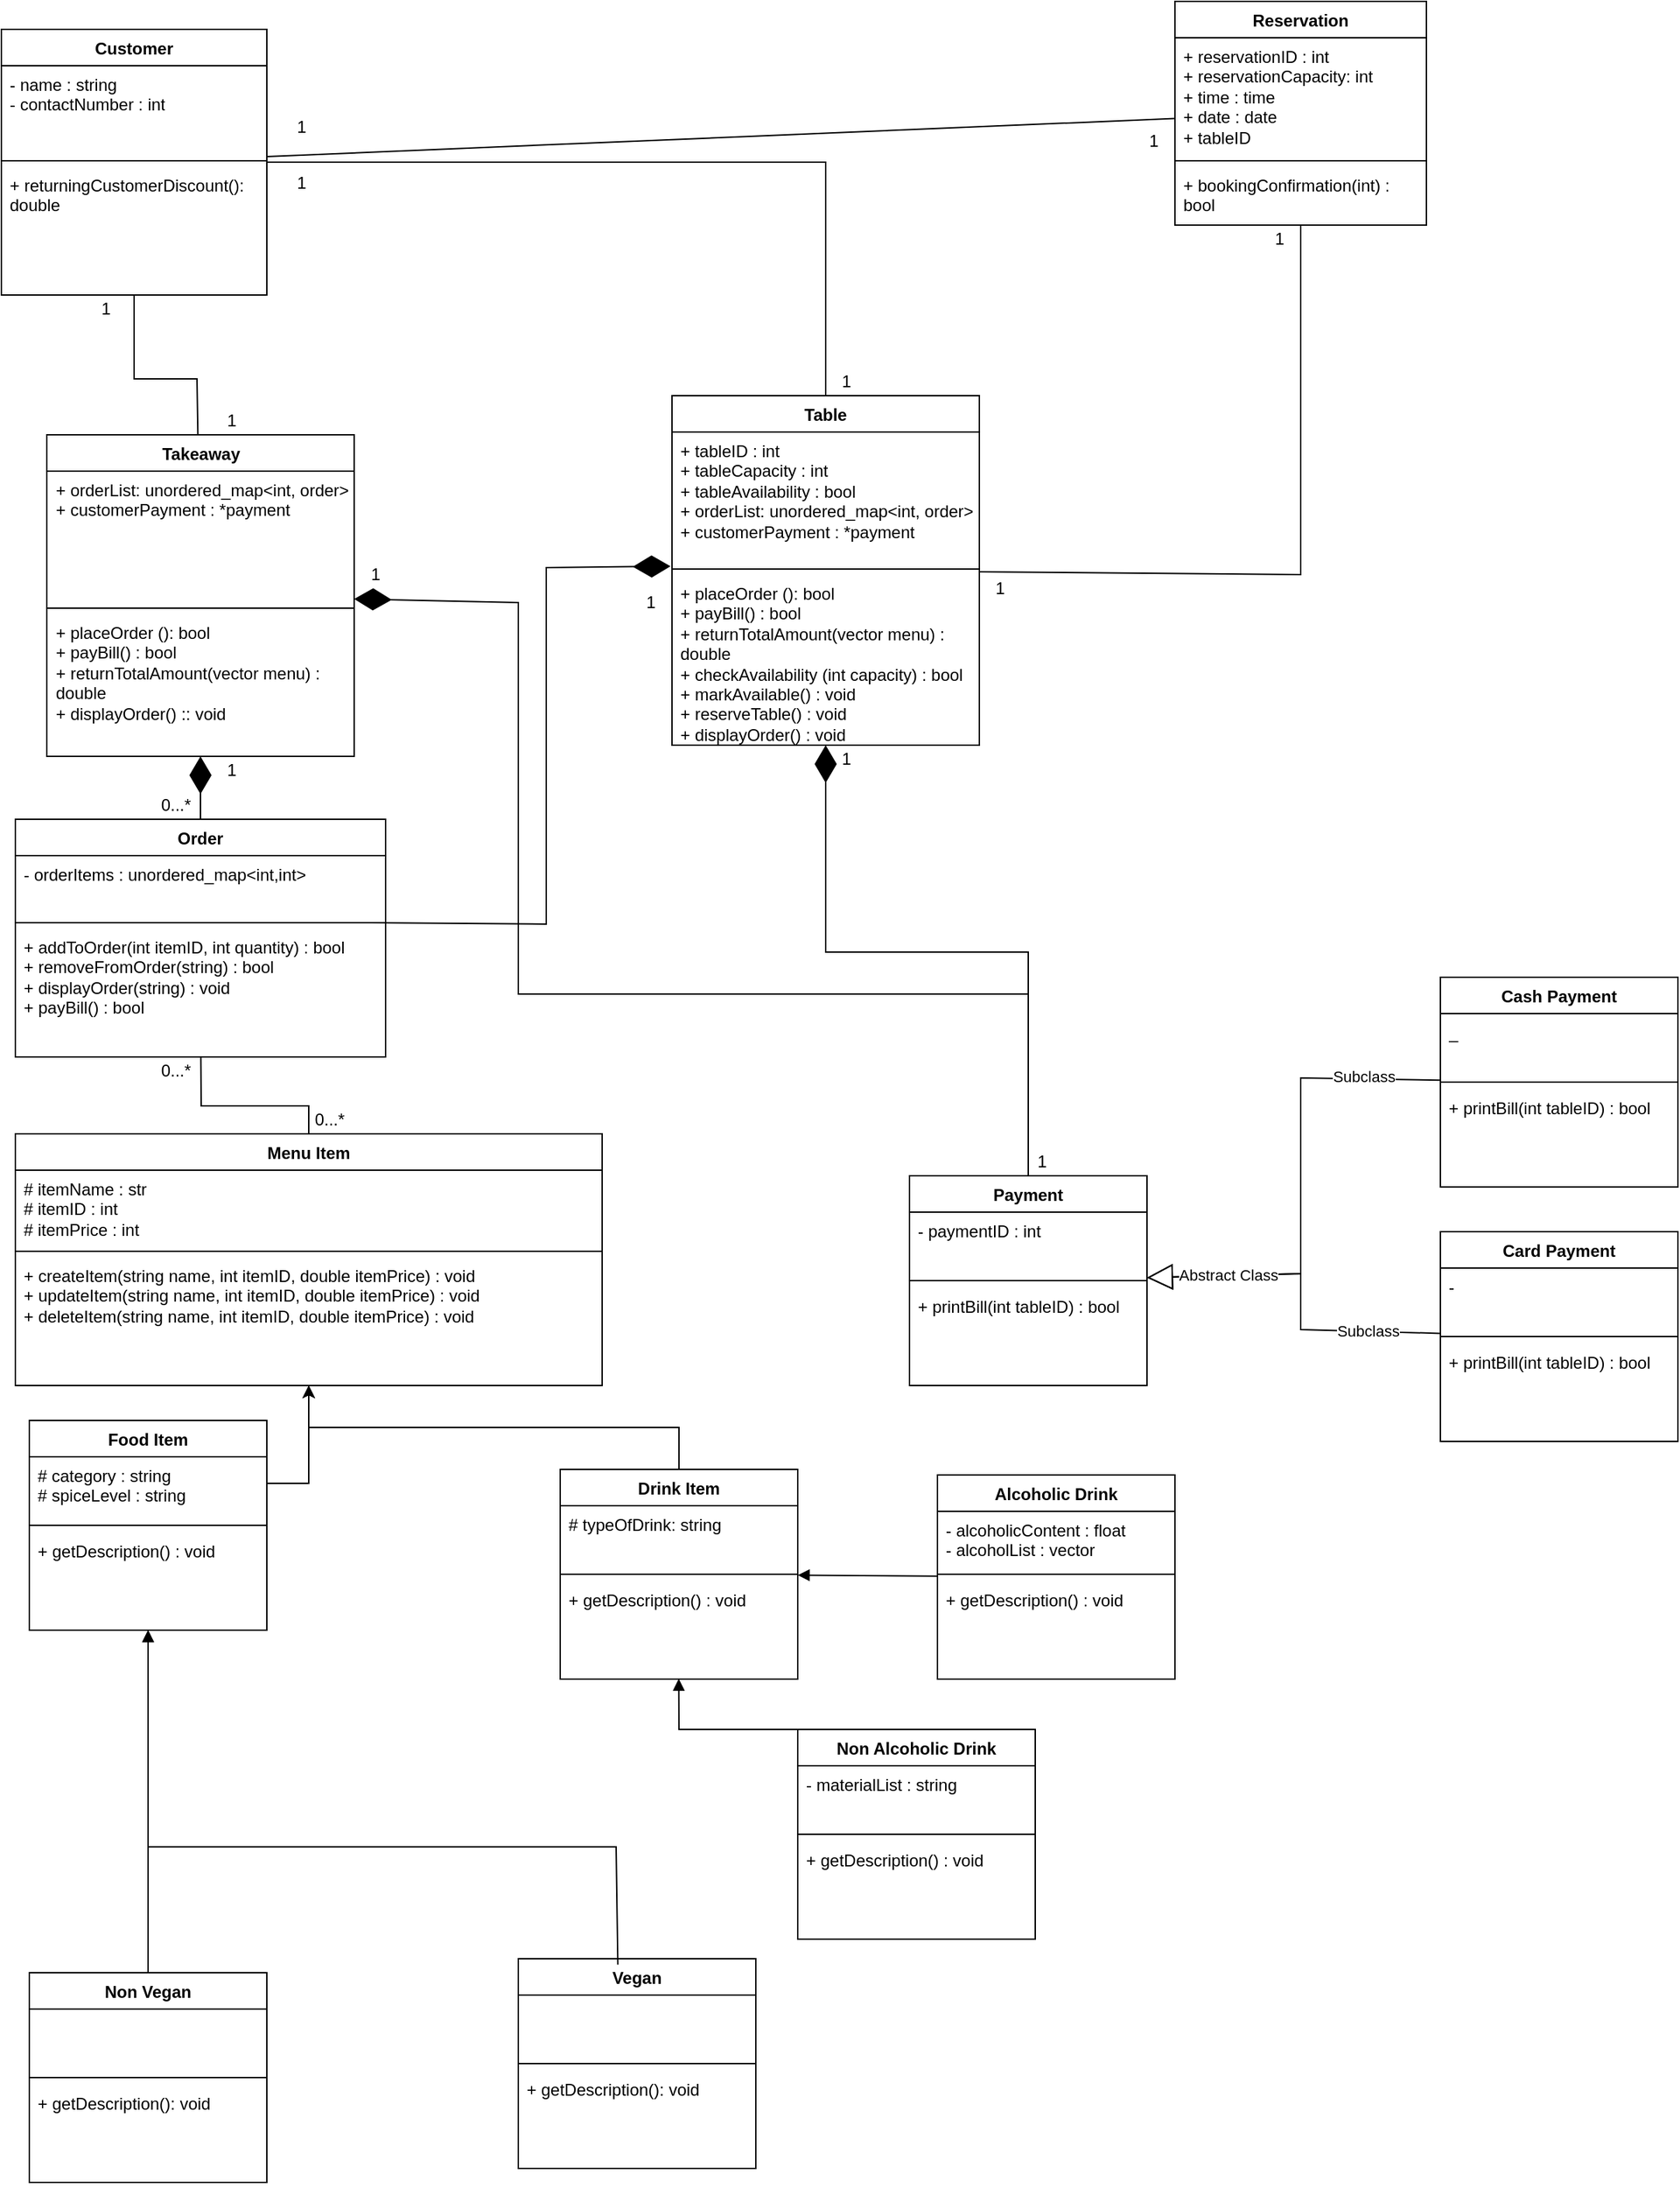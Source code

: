 <mxfile version="24.7.17">
  <diagram name="Page-1" id="c4acf3e9-155e-7222-9cf6-157b1a14988f">
    <mxGraphModel dx="1068" dy="511" grid="1" gridSize="10" guides="1" tooltips="1" connect="1" arrows="1" fold="1" page="1" pageScale="1" pageWidth="850" pageHeight="1100" background="none" math="0" shadow="0">
      <root>
        <mxCell id="0" />
        <mxCell id="1" parent="0" />
        <mxCell id="WmNGhEGXS-RCsKmBJ5Ct-5" value="Customer" style="swimlane;fontStyle=1;align=center;verticalAlign=top;childLayout=stackLayout;horizontal=1;startSize=26;horizontalStack=0;resizeParent=1;resizeParentMax=0;resizeLast=0;collapsible=1;marginBottom=0;whiteSpace=wrap;html=1;" parent="1" vertex="1">
          <mxGeometry x="20" y="30" width="190" height="190" as="geometry" />
        </mxCell>
        <mxCell id="WmNGhEGXS-RCsKmBJ5Ct-6" value="- name                                     : string&lt;div class=&quot;custom-cursor-default-hover&quot;&gt;- contactNumber : int&lt;/div&gt;&lt;div class=&quot;custom-cursor-default-hover&quot;&gt;&lt;br&gt;&lt;/div&gt;" style="text;strokeColor=none;fillColor=none;align=left;verticalAlign=top;spacingLeft=4;spacingRight=4;overflow=hidden;rotatable=0;points=[[0,0.5],[1,0.5]];portConstraint=eastwest;whiteSpace=wrap;html=1;" parent="WmNGhEGXS-RCsKmBJ5Ct-5" vertex="1">
          <mxGeometry y="26" width="190" height="64" as="geometry" />
        </mxCell>
        <mxCell id="WmNGhEGXS-RCsKmBJ5Ct-7" value="" style="line;strokeWidth=1;fillColor=none;align=left;verticalAlign=middle;spacingTop=-1;spacingLeft=3;spacingRight=3;rotatable=0;labelPosition=right;points=[];portConstraint=eastwest;strokeColor=inherit;" parent="WmNGhEGXS-RCsKmBJ5Ct-5" vertex="1">
          <mxGeometry y="90" width="190" height="8" as="geometry" />
        </mxCell>
        <mxCell id="WmNGhEGXS-RCsKmBJ5Ct-8" value="&lt;div class=&quot;custom-cursor-default-hover&quot;&gt;&lt;span style=&quot;background-color: initial;&quot;&gt;+ returningCustomerDiscount(): double&lt;/span&gt;&lt;/div&gt;&lt;div class=&quot;custom-cursor-default-hover&quot;&gt;&lt;span style=&quot;background-color: initial;&quot;&gt;&lt;br&gt;&lt;/span&gt;&lt;/div&gt;" style="text;strokeColor=none;fillColor=none;align=left;verticalAlign=top;spacingLeft=4;spacingRight=4;overflow=hidden;rotatable=0;points=[[0,0.5],[1,0.5]];portConstraint=eastwest;whiteSpace=wrap;html=1;" parent="WmNGhEGXS-RCsKmBJ5Ct-5" vertex="1">
          <mxGeometry y="98" width="190" height="92" as="geometry" />
        </mxCell>
        <mxCell id="WmNGhEGXS-RCsKmBJ5Ct-15" value="Table" style="swimlane;fontStyle=1;align=center;verticalAlign=top;childLayout=stackLayout;horizontal=1;startSize=26;horizontalStack=0;resizeParent=1;resizeParentMax=0;resizeLast=0;collapsible=1;marginBottom=0;whiteSpace=wrap;html=1;" parent="1" vertex="1">
          <mxGeometry x="500" y="292" width="220" height="250" as="geometry" />
        </mxCell>
        <mxCell id="WmNGhEGXS-RCsKmBJ5Ct-16" value="+ tableID : int&lt;div class=&quot;custom-cursor-default-hover&quot;&gt;+ tableCapacity : int&lt;/div&gt;&lt;div class=&quot;custom-cursor-default-hover&quot;&gt;+ tableAvailability : bool&lt;/div&gt;&lt;div class=&quot;custom-cursor-default-hover&quot;&gt;+ orderList: unordered_map&amp;lt;int, order&amp;gt;&lt;/div&gt;&lt;div class=&quot;custom-cursor-default-hover&quot;&gt;+ customerPayment : *payment&lt;/div&gt;" style="text;strokeColor=none;fillColor=none;align=left;verticalAlign=top;spacingLeft=4;spacingRight=4;overflow=hidden;rotatable=0;points=[[0,0.5],[1,0.5]];portConstraint=eastwest;whiteSpace=wrap;html=1;" parent="WmNGhEGXS-RCsKmBJ5Ct-15" vertex="1">
          <mxGeometry y="26" width="220" height="94" as="geometry" />
        </mxCell>
        <mxCell id="WmNGhEGXS-RCsKmBJ5Ct-17" value="" style="line;strokeWidth=1;fillColor=none;align=left;verticalAlign=middle;spacingTop=-1;spacingLeft=3;spacingRight=3;rotatable=0;labelPosition=right;points=[];portConstraint=eastwest;strokeColor=inherit;" parent="WmNGhEGXS-RCsKmBJ5Ct-15" vertex="1">
          <mxGeometry y="120" width="220" height="8" as="geometry" />
        </mxCell>
        <mxCell id="WmNGhEGXS-RCsKmBJ5Ct-18" value="&lt;div class=&quot;custom-cursor-default-hover&quot;&gt;+ placeOrder (): bool&lt;/div&gt;&lt;div class=&quot;custom-cursor-default-hover&quot;&gt;+ payBill() : bool&lt;/div&gt;&lt;div class=&quot;custom-cursor-default-hover&quot;&gt;+ returnTotalAmount(vector menu) : double&amp;nbsp;&lt;/div&gt;&lt;div class=&quot;custom-cursor-default-hover&quot;&gt;+ checkAvailability (int capacity) : bool&lt;/div&gt;&lt;div class=&quot;custom-cursor-default-hover&quot;&gt;+ markAvailable() : void&lt;br&gt;+ reserveTable() : void&lt;br&gt;+ displayOrder() : void&lt;/div&gt;&lt;div class=&quot;custom-cursor-default-hover&quot;&gt;&lt;br&gt;&lt;/div&gt;&lt;div class=&quot;custom-cursor-default-hover&quot;&gt;&lt;br&gt;&lt;/div&gt;" style="text;strokeColor=none;fillColor=none;align=left;verticalAlign=top;spacingLeft=4;spacingRight=4;overflow=hidden;rotatable=0;points=[[0,0.5],[1,0.5]];portConstraint=eastwest;whiteSpace=wrap;html=1;" parent="WmNGhEGXS-RCsKmBJ5Ct-15" vertex="1">
          <mxGeometry y="128" width="220" height="122" as="geometry" />
        </mxCell>
        <mxCell id="WmNGhEGXS-RCsKmBJ5Ct-19" value="Order" style="swimlane;fontStyle=1;align=center;verticalAlign=top;childLayout=stackLayout;horizontal=1;startSize=26;horizontalStack=0;resizeParent=1;resizeParentMax=0;resizeLast=0;collapsible=1;marginBottom=0;whiteSpace=wrap;html=1;" parent="1" vertex="1">
          <mxGeometry x="30" y="595" width="265" height="170" as="geometry" />
        </mxCell>
        <mxCell id="WmNGhEGXS-RCsKmBJ5Ct-20" value="&lt;div&gt;- orderItems : unordered_map&amp;lt;int,int&amp;gt;&lt;/div&gt;" style="text;strokeColor=none;fillColor=none;align=left;verticalAlign=top;spacingLeft=4;spacingRight=4;overflow=hidden;rotatable=0;points=[[0,0.5],[1,0.5]];portConstraint=eastwest;whiteSpace=wrap;html=1;" parent="WmNGhEGXS-RCsKmBJ5Ct-19" vertex="1">
          <mxGeometry y="26" width="265" height="44" as="geometry" />
        </mxCell>
        <mxCell id="WmNGhEGXS-RCsKmBJ5Ct-21" value="" style="line;strokeWidth=1;fillColor=none;align=left;verticalAlign=middle;spacingTop=-1;spacingLeft=3;spacingRight=3;rotatable=0;labelPosition=right;points=[];portConstraint=eastwest;strokeColor=inherit;" parent="WmNGhEGXS-RCsKmBJ5Ct-19" vertex="1">
          <mxGeometry y="70" width="265" height="8" as="geometry" />
        </mxCell>
        <mxCell id="WmNGhEGXS-RCsKmBJ5Ct-22" value="+ addToOrder(int itemID, int quantity) : bool&lt;div&gt;+ removeFromOrder(string) : bool&lt;/div&gt;&lt;div&gt;+ displayOrder(string) : void&lt;/div&gt;&lt;div&gt;+ payBill() : bool&lt;/div&gt;" style="text;strokeColor=none;fillColor=none;align=left;verticalAlign=top;spacingLeft=4;spacingRight=4;overflow=hidden;rotatable=0;points=[[0,0.5],[1,0.5]];portConstraint=eastwest;whiteSpace=wrap;html=1;" parent="WmNGhEGXS-RCsKmBJ5Ct-19" vertex="1">
          <mxGeometry y="78" width="265" height="92" as="geometry" />
        </mxCell>
        <mxCell id="WmNGhEGXS-RCsKmBJ5Ct-23" value="Menu Item" style="swimlane;fontStyle=1;align=center;verticalAlign=top;childLayout=stackLayout;horizontal=1;startSize=26;horizontalStack=0;resizeParent=1;resizeParentMax=0;resizeLast=0;collapsible=1;marginBottom=0;whiteSpace=wrap;html=1;" parent="1" vertex="1">
          <mxGeometry x="30" y="820" width="420" height="180" as="geometry" />
        </mxCell>
        <mxCell id="WmNGhEGXS-RCsKmBJ5Ct-24" value="# itemName : str&lt;div class=&quot;custom-cursor-default-hover&quot;&gt;# itemID : int&lt;/div&gt;&lt;div&gt;# itemPrice : int&lt;/div&gt;" style="text;strokeColor=none;fillColor=none;align=left;verticalAlign=top;spacingLeft=4;spacingRight=4;overflow=hidden;rotatable=0;points=[[0,0.5],[1,0.5]];portConstraint=eastwest;whiteSpace=wrap;html=1;" parent="WmNGhEGXS-RCsKmBJ5Ct-23" vertex="1">
          <mxGeometry y="26" width="420" height="54" as="geometry" />
        </mxCell>
        <mxCell id="WmNGhEGXS-RCsKmBJ5Ct-25" value="" style="line;strokeWidth=1;fillColor=none;align=left;verticalAlign=middle;spacingTop=-1;spacingLeft=3;spacingRight=3;rotatable=0;labelPosition=right;points=[];portConstraint=eastwest;strokeColor=inherit;" parent="WmNGhEGXS-RCsKmBJ5Ct-23" vertex="1">
          <mxGeometry y="80" width="420" height="8" as="geometry" />
        </mxCell>
        <mxCell id="WmNGhEGXS-RCsKmBJ5Ct-26" value="+ createItem(string name, int itemID, double itemPrice) : void&lt;div&gt;+ updateItem(string name, int itemID, double itemPrice) : void&lt;br&gt;&lt;div&gt;+ deleteItem(string name, int itemID, double itemPrice) : void&lt;/div&gt;&lt;/div&gt;" style="text;strokeColor=none;fillColor=none;align=left;verticalAlign=top;spacingLeft=4;spacingRight=4;overflow=hidden;rotatable=0;points=[[0,0.5],[1,0.5]];portConstraint=eastwest;whiteSpace=wrap;html=1;" parent="WmNGhEGXS-RCsKmBJ5Ct-23" vertex="1">
          <mxGeometry y="88" width="420" height="92" as="geometry" />
        </mxCell>
        <mxCell id="WmNGhEGXS-RCsKmBJ5Ct-27" value="Reservation" style="swimlane;fontStyle=1;align=center;verticalAlign=top;childLayout=stackLayout;horizontal=1;startSize=26;horizontalStack=0;resizeParent=1;resizeParentMax=0;resizeLast=0;collapsible=1;marginBottom=0;whiteSpace=wrap;html=1;" parent="1" vertex="1">
          <mxGeometry x="860" y="10" width="180" height="160" as="geometry" />
        </mxCell>
        <mxCell id="WmNGhEGXS-RCsKmBJ5Ct-28" value="+ reservationID : int&lt;div&gt;+ reservationCapacity: int&lt;/div&gt;&lt;div&gt;+ time : time&lt;/div&gt;&lt;div&gt;+ date : date&lt;/div&gt;&lt;div&gt;+ tableID&lt;/div&gt;" style="text;strokeColor=none;fillColor=none;align=left;verticalAlign=top;spacingLeft=4;spacingRight=4;overflow=hidden;rotatable=0;points=[[0,0.5],[1,0.5]];portConstraint=eastwest;whiteSpace=wrap;html=1;" parent="WmNGhEGXS-RCsKmBJ5Ct-27" vertex="1">
          <mxGeometry y="26" width="180" height="84" as="geometry" />
        </mxCell>
        <mxCell id="WmNGhEGXS-RCsKmBJ5Ct-29" value="" style="line;strokeWidth=1;fillColor=none;align=left;verticalAlign=middle;spacingTop=-1;spacingLeft=3;spacingRight=3;rotatable=0;labelPosition=right;points=[];portConstraint=eastwest;strokeColor=inherit;" parent="WmNGhEGXS-RCsKmBJ5Ct-27" vertex="1">
          <mxGeometry y="110" width="180" height="8" as="geometry" />
        </mxCell>
        <mxCell id="WmNGhEGXS-RCsKmBJ5Ct-30" value="+ bookingConfirmation(int) : bool&lt;div&gt;&lt;br&gt;&lt;/div&gt;" style="text;strokeColor=none;fillColor=none;align=left;verticalAlign=top;spacingLeft=4;spacingRight=4;overflow=hidden;rotatable=0;points=[[0,0.5],[1,0.5]];portConstraint=eastwest;whiteSpace=wrap;html=1;" parent="WmNGhEGXS-RCsKmBJ5Ct-27" vertex="1">
          <mxGeometry y="118" width="180" height="42" as="geometry" />
        </mxCell>
        <mxCell id="WmNGhEGXS-RCsKmBJ5Ct-31" value="Payment" style="swimlane;fontStyle=1;align=center;verticalAlign=top;childLayout=stackLayout;horizontal=1;startSize=26;horizontalStack=0;resizeParent=1;resizeParentMax=0;resizeLast=0;collapsible=1;marginBottom=0;whiteSpace=wrap;html=1;" parent="1" vertex="1">
          <mxGeometry x="670" y="850" width="170" height="150" as="geometry" />
        </mxCell>
        <mxCell id="WmNGhEGXS-RCsKmBJ5Ct-32" value="- paymentID : int" style="text;strokeColor=none;fillColor=none;align=left;verticalAlign=top;spacingLeft=4;spacingRight=4;overflow=hidden;rotatable=0;points=[[0,0.5],[1,0.5]];portConstraint=eastwest;whiteSpace=wrap;html=1;" parent="WmNGhEGXS-RCsKmBJ5Ct-31" vertex="1">
          <mxGeometry y="26" width="170" height="44" as="geometry" />
        </mxCell>
        <mxCell id="WmNGhEGXS-RCsKmBJ5Ct-33" value="" style="line;strokeWidth=1;fillColor=none;align=left;verticalAlign=middle;spacingTop=-1;spacingLeft=3;spacingRight=3;rotatable=0;labelPosition=right;points=[];portConstraint=eastwest;strokeColor=inherit;" parent="WmNGhEGXS-RCsKmBJ5Ct-31" vertex="1">
          <mxGeometry y="70" width="170" height="10" as="geometry" />
        </mxCell>
        <mxCell id="WmNGhEGXS-RCsKmBJ5Ct-34" value="+ printBill(int tableID) : bool&lt;div&gt;&lt;br&gt;&lt;/div&gt;" style="text;strokeColor=none;fillColor=none;align=left;verticalAlign=top;spacingLeft=4;spacingRight=4;overflow=hidden;rotatable=0;points=[[0,0.5],[1,0.5]];portConstraint=eastwest;whiteSpace=wrap;html=1;" parent="WmNGhEGXS-RCsKmBJ5Ct-31" vertex="1">
          <mxGeometry y="80" width="170" height="70" as="geometry" />
        </mxCell>
        <mxCell id="MxFE6rUWUZ161nPGLE2J-18" value="" style="endArrow=none;html=1;rounded=0;exitX=0.5;exitY=0;exitDx=0;exitDy=0;entryX=0.501;entryY=1.004;entryDx=0;entryDy=0;entryPerimeter=0;" parent="1" source="WmNGhEGXS-RCsKmBJ5Ct-23" target="WmNGhEGXS-RCsKmBJ5Ct-22" edge="1">
          <mxGeometry width="50" height="50" relative="1" as="geometry">
            <mxPoint x="110" y="500" as="sourcePoint" />
            <mxPoint x="160" y="450" as="targetPoint" />
            <Array as="points">
              <mxPoint x="240" y="800" />
              <mxPoint x="163" y="800" />
            </Array>
          </mxGeometry>
        </mxCell>
        <mxCell id="eUGVVS1-a_z8-Ajn7vOz-7" value="Food Item" style="swimlane;fontStyle=1;align=center;verticalAlign=top;childLayout=stackLayout;horizontal=1;startSize=26;horizontalStack=0;resizeParent=1;resizeParentMax=0;resizeLast=0;collapsible=1;marginBottom=0;whiteSpace=wrap;html=1;" parent="1" vertex="1">
          <mxGeometry x="40" y="1025" width="170" height="150" as="geometry" />
        </mxCell>
        <mxCell id="eUGVVS1-a_z8-Ajn7vOz-8" value="# category : string&lt;div&gt;# spiceLevel : string&lt;/div&gt;" style="text;strokeColor=none;fillColor=none;align=left;verticalAlign=top;spacingLeft=4;spacingRight=4;overflow=hidden;rotatable=0;points=[[0,0.5],[1,0.5]];portConstraint=eastwest;whiteSpace=wrap;html=1;" parent="eUGVVS1-a_z8-Ajn7vOz-7" vertex="1">
          <mxGeometry y="26" width="170" height="44" as="geometry" />
        </mxCell>
        <mxCell id="eUGVVS1-a_z8-Ajn7vOz-9" value="" style="line;strokeWidth=1;fillColor=none;align=left;verticalAlign=middle;spacingTop=-1;spacingLeft=3;spacingRight=3;rotatable=0;labelPosition=right;points=[];portConstraint=eastwest;strokeColor=inherit;" parent="eUGVVS1-a_z8-Ajn7vOz-7" vertex="1">
          <mxGeometry y="70" width="170" height="10" as="geometry" />
        </mxCell>
        <mxCell id="eUGVVS1-a_z8-Ajn7vOz-10" value="+ getDescription() : void&lt;div&gt;&lt;br&gt;&lt;/div&gt;" style="text;strokeColor=none;fillColor=none;align=left;verticalAlign=top;spacingLeft=4;spacingRight=4;overflow=hidden;rotatable=0;points=[[0,0.5],[1,0.5]];portConstraint=eastwest;whiteSpace=wrap;html=1;" parent="eUGVVS1-a_z8-Ajn7vOz-7" vertex="1">
          <mxGeometry y="80" width="170" height="70" as="geometry" />
        </mxCell>
        <mxCell id="eUGVVS1-a_z8-Ajn7vOz-13" value="1" style="text;html=1;align=center;verticalAlign=middle;whiteSpace=wrap;rounded=0;" parent="1" vertex="1">
          <mxGeometry x="470" y="430" width="30" height="20" as="geometry" />
        </mxCell>
        <mxCell id="eUGVVS1-a_z8-Ajn7vOz-14" value="0...*" style="text;html=1;align=center;verticalAlign=middle;whiteSpace=wrap;rounded=0;" parent="1" vertex="1">
          <mxGeometry x="130" y="575" width="30" height="20" as="geometry" />
        </mxCell>
        <mxCell id="4H6gQ25nLs_Ima2g3q4t-9" style="edgeStyle=orthogonalEdgeStyle;rounded=0;orthogonalLoop=1;jettySize=auto;html=1;entryX=0.5;entryY=1;entryDx=0;entryDy=0;" parent="1" source="eUGVVS1-a_z8-Ajn7vOz-15" target="WmNGhEGXS-RCsKmBJ5Ct-23" edge="1">
          <mxGeometry relative="1" as="geometry" />
        </mxCell>
        <mxCell id="eUGVVS1-a_z8-Ajn7vOz-15" value="Drink Item" style="swimlane;fontStyle=1;align=center;verticalAlign=top;childLayout=stackLayout;horizontal=1;startSize=26;horizontalStack=0;resizeParent=1;resizeParentMax=0;resizeLast=0;collapsible=1;marginBottom=0;whiteSpace=wrap;html=1;" parent="1" vertex="1">
          <mxGeometry x="420" y="1060" width="170" height="150" as="geometry" />
        </mxCell>
        <mxCell id="eUGVVS1-a_z8-Ajn7vOz-16" value="# typeOfDrink: string" style="text;strokeColor=none;fillColor=none;align=left;verticalAlign=top;spacingLeft=4;spacingRight=4;overflow=hidden;rotatable=0;points=[[0,0.5],[1,0.5]];portConstraint=eastwest;whiteSpace=wrap;html=1;" parent="eUGVVS1-a_z8-Ajn7vOz-15" vertex="1">
          <mxGeometry y="26" width="170" height="44" as="geometry" />
        </mxCell>
        <mxCell id="eUGVVS1-a_z8-Ajn7vOz-17" value="" style="line;strokeWidth=1;fillColor=none;align=left;verticalAlign=middle;spacingTop=-1;spacingLeft=3;spacingRight=3;rotatable=0;labelPosition=right;points=[];portConstraint=eastwest;strokeColor=inherit;" parent="eUGVVS1-a_z8-Ajn7vOz-15" vertex="1">
          <mxGeometry y="70" width="170" height="10" as="geometry" />
        </mxCell>
        <mxCell id="eUGVVS1-a_z8-Ajn7vOz-18" value="+ getDescription() : void&lt;div&gt;&lt;br&gt;&lt;/div&gt;" style="text;strokeColor=none;fillColor=none;align=left;verticalAlign=top;spacingLeft=4;spacingRight=4;overflow=hidden;rotatable=0;points=[[0,0.5],[1,0.5]];portConstraint=eastwest;whiteSpace=wrap;html=1;" parent="eUGVVS1-a_z8-Ajn7vOz-15" vertex="1">
          <mxGeometry y="80" width="170" height="70" as="geometry" />
        </mxCell>
        <mxCell id="eUGVVS1-a_z8-Ajn7vOz-19" value="Non Vegan" style="swimlane;fontStyle=1;align=center;verticalAlign=top;childLayout=stackLayout;horizontal=1;startSize=26;horizontalStack=0;resizeParent=1;resizeParentMax=0;resizeLast=0;collapsible=1;marginBottom=0;whiteSpace=wrap;html=1;" parent="1" vertex="1">
          <mxGeometry x="40" y="1420" width="170" height="150" as="geometry" />
        </mxCell>
        <mxCell id="eUGVVS1-a_z8-Ajn7vOz-20" value="&amp;nbsp;&amp;nbsp;" style="text;strokeColor=none;fillColor=none;align=left;verticalAlign=top;spacingLeft=4;spacingRight=4;overflow=hidden;rotatable=0;points=[[0,0.5],[1,0.5]];portConstraint=eastwest;whiteSpace=wrap;html=1;" parent="eUGVVS1-a_z8-Ajn7vOz-19" vertex="1">
          <mxGeometry y="26" width="170" height="44" as="geometry" />
        </mxCell>
        <mxCell id="eUGVVS1-a_z8-Ajn7vOz-21" value="" style="line;strokeWidth=1;fillColor=none;align=left;verticalAlign=middle;spacingTop=-1;spacingLeft=3;spacingRight=3;rotatable=0;labelPosition=right;points=[];portConstraint=eastwest;strokeColor=inherit;" parent="eUGVVS1-a_z8-Ajn7vOz-19" vertex="1">
          <mxGeometry y="70" width="170" height="10" as="geometry" />
        </mxCell>
        <mxCell id="eUGVVS1-a_z8-Ajn7vOz-22" value="+ getDescription(): void" style="text;strokeColor=none;fillColor=none;align=left;verticalAlign=top;spacingLeft=4;spacingRight=4;overflow=hidden;rotatable=0;points=[[0,0.5],[1,0.5]];portConstraint=eastwest;whiteSpace=wrap;html=1;" parent="eUGVVS1-a_z8-Ajn7vOz-19" vertex="1">
          <mxGeometry y="80" width="170" height="70" as="geometry" />
        </mxCell>
        <mxCell id="eUGVVS1-a_z8-Ajn7vOz-23" value="" style="html=1;verticalAlign=bottom;endArrow=block;curved=0;rounded=0;exitX=0.5;exitY=0;exitDx=0;exitDy=0;" parent="1" source="eUGVVS1-a_z8-Ajn7vOz-19" target="eUGVVS1-a_z8-Ajn7vOz-7" edge="1">
          <mxGeometry width="80" relative="1" as="geometry">
            <mxPoint x="250" y="1065" as="sourcePoint" />
            <mxPoint x="180" y="1085" as="targetPoint" />
            <Array as="points" />
          </mxGeometry>
        </mxCell>
        <mxCell id="eUGVVS1-a_z8-Ajn7vOz-27" value="Non Alcoholic Drink" style="swimlane;fontStyle=1;align=center;verticalAlign=top;childLayout=stackLayout;horizontal=1;startSize=26;horizontalStack=0;resizeParent=1;resizeParentMax=0;resizeLast=0;collapsible=1;marginBottom=0;whiteSpace=wrap;html=1;" parent="1" vertex="1">
          <mxGeometry x="590" y="1246" width="170" height="150" as="geometry" />
        </mxCell>
        <mxCell id="eUGVVS1-a_z8-Ajn7vOz-28" value="- materialList : string" style="text;strokeColor=none;fillColor=none;align=left;verticalAlign=top;spacingLeft=4;spacingRight=4;overflow=hidden;rotatable=0;points=[[0,0.5],[1,0.5]];portConstraint=eastwest;whiteSpace=wrap;html=1;" parent="eUGVVS1-a_z8-Ajn7vOz-27" vertex="1">
          <mxGeometry y="26" width="170" height="44" as="geometry" />
        </mxCell>
        <mxCell id="eUGVVS1-a_z8-Ajn7vOz-29" value="" style="line;strokeWidth=1;fillColor=none;align=left;verticalAlign=middle;spacingTop=-1;spacingLeft=3;spacingRight=3;rotatable=0;labelPosition=right;points=[];portConstraint=eastwest;strokeColor=inherit;" parent="eUGVVS1-a_z8-Ajn7vOz-27" vertex="1">
          <mxGeometry y="70" width="170" height="10" as="geometry" />
        </mxCell>
        <mxCell id="eUGVVS1-a_z8-Ajn7vOz-30" value="+ getDescription() : void" style="text;strokeColor=none;fillColor=none;align=left;verticalAlign=top;spacingLeft=4;spacingRight=4;overflow=hidden;rotatable=0;points=[[0,0.5],[1,0.5]];portConstraint=eastwest;whiteSpace=wrap;html=1;" parent="eUGVVS1-a_z8-Ajn7vOz-27" vertex="1">
          <mxGeometry y="80" width="170" height="70" as="geometry" />
        </mxCell>
        <mxCell id="eUGVVS1-a_z8-Ajn7vOz-31" value="" style="html=1;verticalAlign=bottom;endArrow=block;curved=0;rounded=0;exitX=0.5;exitY=0;exitDx=0;exitDy=0;entryX=0.499;entryY=0.997;entryDx=0;entryDy=0;entryPerimeter=0;" parent="1" source="eUGVVS1-a_z8-Ajn7vOz-27" target="eUGVVS1-a_z8-Ajn7vOz-18" edge="1">
          <mxGeometry width="80" relative="1" as="geometry">
            <mxPoint x="364.66" y="1155" as="sourcePoint" />
            <mxPoint x="360" y="1025" as="targetPoint" />
            <Array as="points">
              <mxPoint x="505" y="1246" />
            </Array>
          </mxGeometry>
        </mxCell>
        <mxCell id="5piZ8aFryOxup_cjm5pH-1" value="0...*" style="text;html=1;align=center;verticalAlign=middle;whiteSpace=wrap;rounded=0;" parent="1" vertex="1">
          <mxGeometry x="240" y="800" width="30" height="20" as="geometry" />
        </mxCell>
        <mxCell id="5piZ8aFryOxup_cjm5pH-2" value="0...*" style="text;html=1;align=center;verticalAlign=middle;whiteSpace=wrap;rounded=0;" parent="1" vertex="1">
          <mxGeometry x="130" y="765" width="30" height="20" as="geometry" />
        </mxCell>
        <mxCell id="5piZ8aFryOxup_cjm5pH-4" value="1" style="text;html=1;align=center;verticalAlign=middle;whiteSpace=wrap;rounded=0;" parent="1" vertex="1">
          <mxGeometry x="610" y="542" width="30" height="20" as="geometry" />
        </mxCell>
        <mxCell id="5piZ8aFryOxup_cjm5pH-6" value="" style="endArrow=diamondThin;endFill=1;endSize=24;html=1;rounded=0;exitX=0.963;exitY=0.5;exitDx=0;exitDy=0;exitPerimeter=0;entryX=-0.005;entryY=-0.049;entryDx=0;entryDy=0;entryPerimeter=0;" parent="1" source="WmNGhEGXS-RCsKmBJ5Ct-21" target="WmNGhEGXS-RCsKmBJ5Ct-18" edge="1">
          <mxGeometry width="160" relative="1" as="geometry">
            <mxPoint x="230" y="403.5" as="sourcePoint" />
            <mxPoint x="390" y="403.5" as="targetPoint" />
            <Array as="points">
              <mxPoint x="410" y="670" />
              <mxPoint x="410" y="415" />
            </Array>
          </mxGeometry>
        </mxCell>
        <mxCell id="5piZ8aFryOxup_cjm5pH-11" style="edgeStyle=orthogonalEdgeStyle;rounded=0;orthogonalLoop=1;jettySize=auto;html=1;" parent="1" source="eUGVVS1-a_z8-Ajn7vOz-7" target="WmNGhEGXS-RCsKmBJ5Ct-23" edge="1">
          <mxGeometry relative="1" as="geometry">
            <mxPoint x="335.0" y="1075" as="targetPoint" />
            <mxPoint x="219.16" y="1100" as="sourcePoint" />
            <Array as="points">
              <mxPoint x="240" y="1070" />
            </Array>
          </mxGeometry>
        </mxCell>
        <mxCell id="4H6gQ25nLs_Ima2g3q4t-8" value="1" style="text;html=1;align=center;verticalAlign=middle;whiteSpace=wrap;rounded=0;" parent="1" vertex="1">
          <mxGeometry x="610" y="272" width="30" height="20" as="geometry" />
        </mxCell>
        <mxCell id="4H6gQ25nLs_Ima2g3q4t-12" value="1" style="text;html=1;align=center;verticalAlign=middle;whiteSpace=wrap;rounded=0;" parent="1" vertex="1">
          <mxGeometry x="750" y="830" width="30" height="20" as="geometry" />
        </mxCell>
        <mxCell id="G7HK1DQFa3EO9lrrMs0Z-4" value="Alcoholic Drink" style="swimlane;fontStyle=1;align=center;verticalAlign=top;childLayout=stackLayout;horizontal=1;startSize=26;horizontalStack=0;resizeParent=1;resizeParentMax=0;resizeLast=0;collapsible=1;marginBottom=0;whiteSpace=wrap;html=1;" parent="1" vertex="1">
          <mxGeometry x="690" y="1064" width="170" height="146" as="geometry" />
        </mxCell>
        <mxCell id="G7HK1DQFa3EO9lrrMs0Z-5" value="&lt;div&gt;- alcoholicContent : float&lt;/div&gt;&lt;div&gt;- alcoholList : vector&lt;/div&gt;" style="text;strokeColor=none;fillColor=none;align=left;verticalAlign=top;spacingLeft=4;spacingRight=4;overflow=hidden;rotatable=0;points=[[0,0.5],[1,0.5]];portConstraint=eastwest;whiteSpace=wrap;html=1;" parent="G7HK1DQFa3EO9lrrMs0Z-4" vertex="1">
          <mxGeometry y="26" width="170" height="40" as="geometry" />
        </mxCell>
        <mxCell id="G7HK1DQFa3EO9lrrMs0Z-6" value="" style="line;strokeWidth=1;fillColor=none;align=left;verticalAlign=middle;spacingTop=-1;spacingLeft=3;spacingRight=3;rotatable=0;labelPosition=right;points=[];portConstraint=eastwest;strokeColor=inherit;" parent="G7HK1DQFa3EO9lrrMs0Z-4" vertex="1">
          <mxGeometry y="66" width="170" height="10" as="geometry" />
        </mxCell>
        <mxCell id="G7HK1DQFa3EO9lrrMs0Z-7" value="+ getDescription() : void" style="text;strokeColor=none;fillColor=none;align=left;verticalAlign=top;spacingLeft=4;spacingRight=4;overflow=hidden;rotatable=0;points=[[0,0.5],[1,0.5]];portConstraint=eastwest;whiteSpace=wrap;html=1;" parent="G7HK1DQFa3EO9lrrMs0Z-4" vertex="1">
          <mxGeometry y="76" width="170" height="70" as="geometry" />
        </mxCell>
        <mxCell id="G7HK1DQFa3EO9lrrMs0Z-8" value="" style="html=1;verticalAlign=bottom;endArrow=block;curved=0;rounded=0;" parent="1" source="G7HK1DQFa3EO9lrrMs0Z-4" target="eUGVVS1-a_z8-Ajn7vOz-15" edge="1">
          <mxGeometry width="80" relative="1" as="geometry">
            <mxPoint x="375" y="1165" as="sourcePoint" />
            <mxPoint x="375" y="1035" as="targetPoint" />
          </mxGeometry>
        </mxCell>
        <mxCell id="G7HK1DQFa3EO9lrrMs0Z-9" value="Vegan" style="swimlane;fontStyle=1;align=center;verticalAlign=top;childLayout=stackLayout;horizontal=1;startSize=26;horizontalStack=0;resizeParent=1;resizeParentMax=0;resizeLast=0;collapsible=1;marginBottom=0;whiteSpace=wrap;html=1;" parent="1" vertex="1">
          <mxGeometry x="390" y="1410" width="170" height="150" as="geometry" />
        </mxCell>
        <mxCell id="G7HK1DQFa3EO9lrrMs0Z-10" value="&amp;nbsp;&amp;nbsp;" style="text;strokeColor=none;fillColor=none;align=left;verticalAlign=top;spacingLeft=4;spacingRight=4;overflow=hidden;rotatable=0;points=[[0,0.5],[1,0.5]];portConstraint=eastwest;whiteSpace=wrap;html=1;" parent="G7HK1DQFa3EO9lrrMs0Z-9" vertex="1">
          <mxGeometry y="26" width="170" height="44" as="geometry" />
        </mxCell>
        <mxCell id="G7HK1DQFa3EO9lrrMs0Z-11" value="" style="line;strokeWidth=1;fillColor=none;align=left;verticalAlign=middle;spacingTop=-1;spacingLeft=3;spacingRight=3;rotatable=0;labelPosition=right;points=[];portConstraint=eastwest;strokeColor=inherit;" parent="G7HK1DQFa3EO9lrrMs0Z-9" vertex="1">
          <mxGeometry y="70" width="170" height="10" as="geometry" />
        </mxCell>
        <mxCell id="G7HK1DQFa3EO9lrrMs0Z-12" value="+ getDescription(): void" style="text;strokeColor=none;fillColor=none;align=left;verticalAlign=top;spacingLeft=4;spacingRight=4;overflow=hidden;rotatable=0;points=[[0,0.5],[1,0.5]];portConstraint=eastwest;whiteSpace=wrap;html=1;" parent="G7HK1DQFa3EO9lrrMs0Z-9" vertex="1">
          <mxGeometry y="80" width="170" height="70" as="geometry" />
        </mxCell>
        <mxCell id="G7HK1DQFa3EO9lrrMs0Z-13" value="" style="html=1;verticalAlign=bottom;endArrow=block;curved=0;rounded=0;exitX=0.419;exitY=0.028;exitDx=0;exitDy=0;exitPerimeter=0;" parent="1" source="G7HK1DQFa3EO9lrrMs0Z-9" target="eUGVVS1-a_z8-Ajn7vOz-7" edge="1">
          <mxGeometry width="80" relative="1" as="geometry">
            <mxPoint x="95" y="1470" as="sourcePoint" />
            <mxPoint x="160" y="1040" as="targetPoint" />
            <Array as="points">
              <mxPoint x="460" y="1330" />
              <mxPoint x="125" y="1330" />
              <mxPoint x="125" y="1180" />
            </Array>
          </mxGeometry>
        </mxCell>
        <mxCell id="G7HK1DQFa3EO9lrrMs0Z-21" value="Cash Payment" style="swimlane;fontStyle=1;align=center;verticalAlign=top;childLayout=stackLayout;horizontal=1;startSize=26;horizontalStack=0;resizeParent=1;resizeParentMax=0;resizeLast=0;collapsible=1;marginBottom=0;whiteSpace=wrap;html=1;" parent="1" vertex="1">
          <mxGeometry x="1050" y="708" width="170" height="150" as="geometry" />
        </mxCell>
        <mxCell id="G7HK1DQFa3EO9lrrMs0Z-22" value="_" style="text;strokeColor=none;fillColor=none;align=left;verticalAlign=top;spacingLeft=4;spacingRight=4;overflow=hidden;rotatable=0;points=[[0,0.5],[1,0.5]];portConstraint=eastwest;whiteSpace=wrap;html=1;" parent="G7HK1DQFa3EO9lrrMs0Z-21" vertex="1">
          <mxGeometry y="26" width="170" height="44" as="geometry" />
        </mxCell>
        <mxCell id="G7HK1DQFa3EO9lrrMs0Z-23" value="" style="line;strokeWidth=1;fillColor=none;align=left;verticalAlign=middle;spacingTop=-1;spacingLeft=3;spacingRight=3;rotatable=0;labelPosition=right;points=[];portConstraint=eastwest;strokeColor=inherit;" parent="G7HK1DQFa3EO9lrrMs0Z-21" vertex="1">
          <mxGeometry y="70" width="170" height="10" as="geometry" />
        </mxCell>
        <mxCell id="G7HK1DQFa3EO9lrrMs0Z-24" value="+ printBill(int tableID) : bool&lt;div class=&quot;custom-cursor-default-hover&quot;&gt;&lt;br&gt;&lt;/div&gt;" style="text;strokeColor=none;fillColor=none;align=left;verticalAlign=top;spacingLeft=4;spacingRight=4;overflow=hidden;rotatable=0;points=[[0,0.5],[1,0.5]];portConstraint=eastwest;whiteSpace=wrap;html=1;" parent="G7HK1DQFa3EO9lrrMs0Z-21" vertex="1">
          <mxGeometry y="80" width="170" height="70" as="geometry" />
        </mxCell>
        <mxCell id="G7HK1DQFa3EO9lrrMs0Z-25" value="Card Payment" style="swimlane;fontStyle=1;align=center;verticalAlign=top;childLayout=stackLayout;horizontal=1;startSize=26;horizontalStack=0;resizeParent=1;resizeParentMax=0;resizeLast=0;collapsible=1;marginBottom=0;whiteSpace=wrap;html=1;" parent="1" vertex="1">
          <mxGeometry x="1050" y="890" width="170" height="150" as="geometry" />
        </mxCell>
        <mxCell id="G7HK1DQFa3EO9lrrMs0Z-26" value="-" style="text;strokeColor=none;fillColor=none;align=left;verticalAlign=top;spacingLeft=4;spacingRight=4;overflow=hidden;rotatable=0;points=[[0,0.5],[1,0.5]];portConstraint=eastwest;whiteSpace=wrap;html=1;" parent="G7HK1DQFa3EO9lrrMs0Z-25" vertex="1">
          <mxGeometry y="26" width="170" height="44" as="geometry" />
        </mxCell>
        <mxCell id="G7HK1DQFa3EO9lrrMs0Z-27" value="" style="line;strokeWidth=1;fillColor=none;align=left;verticalAlign=middle;spacingTop=-1;spacingLeft=3;spacingRight=3;rotatable=0;labelPosition=right;points=[];portConstraint=eastwest;strokeColor=inherit;" parent="G7HK1DQFa3EO9lrrMs0Z-25" vertex="1">
          <mxGeometry y="70" width="170" height="10" as="geometry" />
        </mxCell>
        <mxCell id="G7HK1DQFa3EO9lrrMs0Z-28" value="+ printBill(int tableID) : bool&lt;div class=&quot;custom-cursor-default-hover&quot;&gt;&lt;br&gt;&lt;/div&gt;" style="text;strokeColor=none;fillColor=none;align=left;verticalAlign=top;spacingLeft=4;spacingRight=4;overflow=hidden;rotatable=0;points=[[0,0.5],[1,0.5]];portConstraint=eastwest;whiteSpace=wrap;html=1;" parent="G7HK1DQFa3EO9lrrMs0Z-25" vertex="1">
          <mxGeometry y="80" width="170" height="70" as="geometry" />
        </mxCell>
        <mxCell id="G7HK1DQFa3EO9lrrMs0Z-33" value="" style="endArrow=block;endSize=16;endFill=0;html=1;rounded=0;" parent="1" source="G7HK1DQFa3EO9lrrMs0Z-21" target="WmNGhEGXS-RCsKmBJ5Ct-31" edge="1">
          <mxGeometry width="160" relative="1" as="geometry">
            <mxPoint x="840" y="532.13" as="sourcePoint" />
            <mxPoint x="1000" y="532.13" as="targetPoint" />
            <Array as="points">
              <mxPoint x="950" y="780" />
              <mxPoint x="950" y="920" />
            </Array>
          </mxGeometry>
        </mxCell>
        <mxCell id="u1XQuzP5hhlnOspZoKdA-5" value="Subclass" style="edgeLabel;html=1;align=center;verticalAlign=middle;resizable=0;points=[];" parent="G7HK1DQFa3EO9lrrMs0Z-33" vertex="1" connectable="0">
          <mxGeometry x="-0.625" y="-4" relative="1" as="geometry">
            <mxPoint x="10" y="2" as="offset" />
          </mxGeometry>
        </mxCell>
        <mxCell id="G7HK1DQFa3EO9lrrMs0Z-34" value="" style="endArrow=block;endSize=16;endFill=0;html=1;rounded=0;" parent="1" source="G7HK1DQFa3EO9lrrMs0Z-25" target="WmNGhEGXS-RCsKmBJ5Ct-31" edge="1">
          <mxGeometry width="160" relative="1" as="geometry">
            <mxPoint x="1060" y="644" as="sourcePoint" />
            <mxPoint x="850" y="709" as="targetPoint" />
            <Array as="points">
              <mxPoint x="950" y="960" />
              <mxPoint x="950" y="920" />
            </Array>
          </mxGeometry>
        </mxCell>
        <mxCell id="u1XQuzP5hhlnOspZoKdA-3" value="Abstract Class" style="edgeLabel;html=1;align=center;verticalAlign=middle;resizable=0;points=[];" parent="G7HK1DQFa3EO9lrrMs0Z-34" vertex="1" connectable="0">
          <mxGeometry x="0.584" y="-1" relative="1" as="geometry">
            <mxPoint x="6" as="offset" />
          </mxGeometry>
        </mxCell>
        <mxCell id="u1XQuzP5hhlnOspZoKdA-6" value="Subclass" style="edgeLabel;html=1;align=center;verticalAlign=middle;resizable=0;points=[];" parent="G7HK1DQFa3EO9lrrMs0Z-34" vertex="1" connectable="0">
          <mxGeometry x="-0.585" y="3" relative="1" as="geometry">
            <mxPoint y="-4" as="offset" />
          </mxGeometry>
        </mxCell>
        <mxCell id="u1XQuzP5hhlnOspZoKdA-1" value="" style="endArrow=diamondThin;endFill=1;endSize=24;html=1;rounded=0;" parent="1" source="WmNGhEGXS-RCsKmBJ5Ct-31" target="WmNGhEGXS-RCsKmBJ5Ct-15" edge="1">
          <mxGeometry width="160" relative="1" as="geometry">
            <mxPoint x="410" y="522.5" as="sourcePoint" />
            <mxPoint x="611" y="523.5" as="targetPoint" />
            <Array as="points">
              <mxPoint x="755" y="690" />
              <mxPoint x="610" y="690" />
            </Array>
          </mxGeometry>
        </mxCell>
        <mxCell id="NkOzeD29csPkeT-RIOyP-2" value="1" style="text;html=1;align=center;verticalAlign=middle;whiteSpace=wrap;rounded=0;" parent="1" vertex="1">
          <mxGeometry x="220" y="130" width="30" height="20" as="geometry" />
        </mxCell>
        <mxCell id="NkOzeD29csPkeT-RIOyP-4" value="" style="endArrow=none;html=1;rounded=0;" parent="1" source="WmNGhEGXS-RCsKmBJ5Ct-15" target="WmNGhEGXS-RCsKmBJ5Ct-5" edge="1">
          <mxGeometry width="50" height="50" relative="1" as="geometry">
            <mxPoint x="630" y="340" as="sourcePoint" />
            <mxPoint x="680" y="290" as="targetPoint" />
            <Array as="points">
              <mxPoint x="610" y="125" />
            </Array>
          </mxGeometry>
        </mxCell>
        <mxCell id="py9IbWNQExx5Lp6S8MEo-1" value="" style="endArrow=none;html=1;rounded=0;" parent="1" source="WmNGhEGXS-RCsKmBJ5Ct-27" target="WmNGhEGXS-RCsKmBJ5Ct-5" edge="1">
          <mxGeometry width="50" height="50" relative="1" as="geometry">
            <mxPoint x="810" y="200" as="sourcePoint" />
            <mxPoint x="280" y="135" as="targetPoint" />
          </mxGeometry>
        </mxCell>
        <mxCell id="py9IbWNQExx5Lp6S8MEo-2" value="1" style="text;html=1;align=center;verticalAlign=middle;whiteSpace=wrap;rounded=0;" parent="1" vertex="1">
          <mxGeometry x="220" y="90" width="30" height="20" as="geometry" />
        </mxCell>
        <mxCell id="py9IbWNQExx5Lp6S8MEo-3" value="1" style="text;html=1;align=center;verticalAlign=middle;whiteSpace=wrap;rounded=0;" parent="1" vertex="1">
          <mxGeometry x="830" y="100" width="30" height="20" as="geometry" />
        </mxCell>
        <mxCell id="py9IbWNQExx5Lp6S8MEo-4" value="" style="endArrow=none;html=1;rounded=0;" parent="1" source="WmNGhEGXS-RCsKmBJ5Ct-27" target="WmNGhEGXS-RCsKmBJ5Ct-15" edge="1">
          <mxGeometry width="50" height="50" relative="1" as="geometry">
            <mxPoint x="870" y="135" as="sourcePoint" />
            <mxPoint x="280" y="135" as="targetPoint" />
            <Array as="points">
              <mxPoint x="950" y="420" />
            </Array>
          </mxGeometry>
        </mxCell>
        <mxCell id="py9IbWNQExx5Lp6S8MEo-5" value="1" style="text;html=1;align=center;verticalAlign=middle;whiteSpace=wrap;rounded=0;" parent="1" vertex="1">
          <mxGeometry x="920" y="170" width="30" height="20" as="geometry" />
        </mxCell>
        <mxCell id="py9IbWNQExx5Lp6S8MEo-6" value="1" style="text;html=1;align=center;verticalAlign=middle;whiteSpace=wrap;rounded=0;" parent="1" vertex="1">
          <mxGeometry x="720" y="420" width="30" height="20" as="geometry" />
        </mxCell>
        <mxCell id="8_fpDGbRu9A21cT8znPC-4" value="Takeaway" style="swimlane;fontStyle=1;align=center;verticalAlign=top;childLayout=stackLayout;horizontal=1;startSize=26;horizontalStack=0;resizeParent=1;resizeParentMax=0;resizeLast=0;collapsible=1;marginBottom=0;whiteSpace=wrap;html=1;" vertex="1" parent="1">
          <mxGeometry x="52.5" y="320" width="220" height="230" as="geometry" />
        </mxCell>
        <mxCell id="8_fpDGbRu9A21cT8znPC-5" value="&lt;div class=&quot;custom-cursor-default-hover&quot;&gt;+ orderList: unordered_map&amp;lt;int, order&amp;gt;&lt;/div&gt;&lt;div class=&quot;custom-cursor-default-hover&quot;&gt;+ customerPayment : *payment&lt;/div&gt;&lt;div class=&quot;custom-cursor-default-hover&quot;&gt;&lt;br&gt;&lt;/div&gt;" style="text;strokeColor=none;fillColor=none;align=left;verticalAlign=top;spacingLeft=4;spacingRight=4;overflow=hidden;rotatable=0;points=[[0,0.5],[1,0.5]];portConstraint=eastwest;whiteSpace=wrap;html=1;" vertex="1" parent="8_fpDGbRu9A21cT8znPC-4">
          <mxGeometry y="26" width="220" height="94" as="geometry" />
        </mxCell>
        <mxCell id="8_fpDGbRu9A21cT8znPC-6" value="" style="line;strokeWidth=1;fillColor=none;align=left;verticalAlign=middle;spacingTop=-1;spacingLeft=3;spacingRight=3;rotatable=0;labelPosition=right;points=[];portConstraint=eastwest;strokeColor=inherit;" vertex="1" parent="8_fpDGbRu9A21cT8znPC-4">
          <mxGeometry y="120" width="220" height="8" as="geometry" />
        </mxCell>
        <mxCell id="8_fpDGbRu9A21cT8znPC-7" value="&lt;div class=&quot;custom-cursor-default-hover&quot;&gt;+ placeOrder (): bool&lt;/div&gt;&lt;div class=&quot;custom-cursor-default-hover&quot;&gt;+ payBill() : bool&lt;/div&gt;&lt;div class=&quot;custom-cursor-default-hover&quot;&gt;+ returnTotalAmount(vector menu) : double&amp;nbsp;&lt;/div&gt;&lt;div class=&quot;custom-cursor-default-hover&quot;&gt;+ displayOrder() :: void&lt;/div&gt;&lt;div class=&quot;custom-cursor-default-hover&quot;&gt;&lt;br&gt;&lt;/div&gt;&lt;div class=&quot;custom-cursor-default-hover&quot;&gt;&lt;br&gt;&lt;/div&gt;&lt;div class=&quot;custom-cursor-default-hover&quot;&gt;&lt;br&gt;&lt;/div&gt;" style="text;strokeColor=none;fillColor=none;align=left;verticalAlign=top;spacingLeft=4;spacingRight=4;overflow=hidden;rotatable=0;points=[[0,0.5],[1,0.5]];portConstraint=eastwest;whiteSpace=wrap;html=1;" vertex="1" parent="8_fpDGbRu9A21cT8znPC-4">
          <mxGeometry y="128" width="220" height="102" as="geometry" />
        </mxCell>
        <mxCell id="8_fpDGbRu9A21cT8znPC-8" value="" style="endArrow=none;html=1;rounded=0;" edge="1" parent="1" source="8_fpDGbRu9A21cT8znPC-4" target="WmNGhEGXS-RCsKmBJ5Ct-5">
          <mxGeometry width="50" height="50" relative="1" as="geometry">
            <mxPoint x="870" y="135" as="sourcePoint" />
            <mxPoint x="220" y="135" as="targetPoint" />
            <Array as="points">
              <mxPoint x="160" y="280" />
              <mxPoint x="115" y="280" />
            </Array>
          </mxGeometry>
        </mxCell>
        <mxCell id="8_fpDGbRu9A21cT8znPC-9" value="1" style="text;html=1;align=center;verticalAlign=middle;whiteSpace=wrap;rounded=0;" vertex="1" parent="1">
          <mxGeometry x="80" y="220" width="30" height="20" as="geometry" />
        </mxCell>
        <mxCell id="8_fpDGbRu9A21cT8znPC-10" value="1" style="text;html=1;align=center;verticalAlign=middle;whiteSpace=wrap;rounded=0;" vertex="1" parent="1">
          <mxGeometry x="170" y="300" width="30" height="20" as="geometry" />
        </mxCell>
        <mxCell id="8_fpDGbRu9A21cT8znPC-11" value="" style="endArrow=diamondThin;endFill=1;endSize=24;html=1;rounded=0;" edge="1" parent="1" source="WmNGhEGXS-RCsKmBJ5Ct-19" target="8_fpDGbRu9A21cT8znPC-4">
          <mxGeometry width="160" relative="1" as="geometry">
            <mxPoint x="295" y="679" as="sourcePoint" />
            <mxPoint x="509" y="425" as="targetPoint" />
          </mxGeometry>
        </mxCell>
        <mxCell id="8_fpDGbRu9A21cT8znPC-12" value="1" style="text;html=1;align=center;verticalAlign=middle;whiteSpace=wrap;rounded=0;" vertex="1" parent="1">
          <mxGeometry x="170" y="550" width="30" height="20" as="geometry" />
        </mxCell>
        <mxCell id="8_fpDGbRu9A21cT8znPC-14" value="" style="endArrow=diamondThin;endFill=1;endSize=24;html=1;rounded=0;" edge="1" parent="1" source="WmNGhEGXS-RCsKmBJ5Ct-31" target="8_fpDGbRu9A21cT8znPC-4">
          <mxGeometry width="160" relative="1" as="geometry">
            <mxPoint x="765" y="660" as="sourcePoint" />
            <mxPoint x="620" y="532" as="targetPoint" />
            <Array as="points">
              <mxPoint x="755" y="720" />
              <mxPoint x="390" y="720" />
              <mxPoint x="390" y="440" />
            </Array>
          </mxGeometry>
        </mxCell>
        <mxCell id="8_fpDGbRu9A21cT8znPC-17" value="1" style="text;html=1;align=center;verticalAlign=middle;whiteSpace=wrap;rounded=0;" vertex="1" parent="1">
          <mxGeometry x="272.5" y="410" width="30" height="20" as="geometry" />
        </mxCell>
      </root>
    </mxGraphModel>
  </diagram>
</mxfile>
